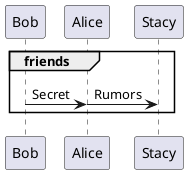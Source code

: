 {
  "sha1": "lxgtz554877lub7extaigmtyg099ctl",
  "insertion": {
    "when": "2024-06-03T18:59:34.628Z",
    "url": "http://forum.plantuml.net/7710/teoz-and-%26-within-groups-is-not-working",
    "user": "plantuml@gmail.com"
  }
}
@startuml
!pragma teoz true
group friends
Bob -> Alice : Secret
& Alice -> Stacy : Rumors
end
@enduml
